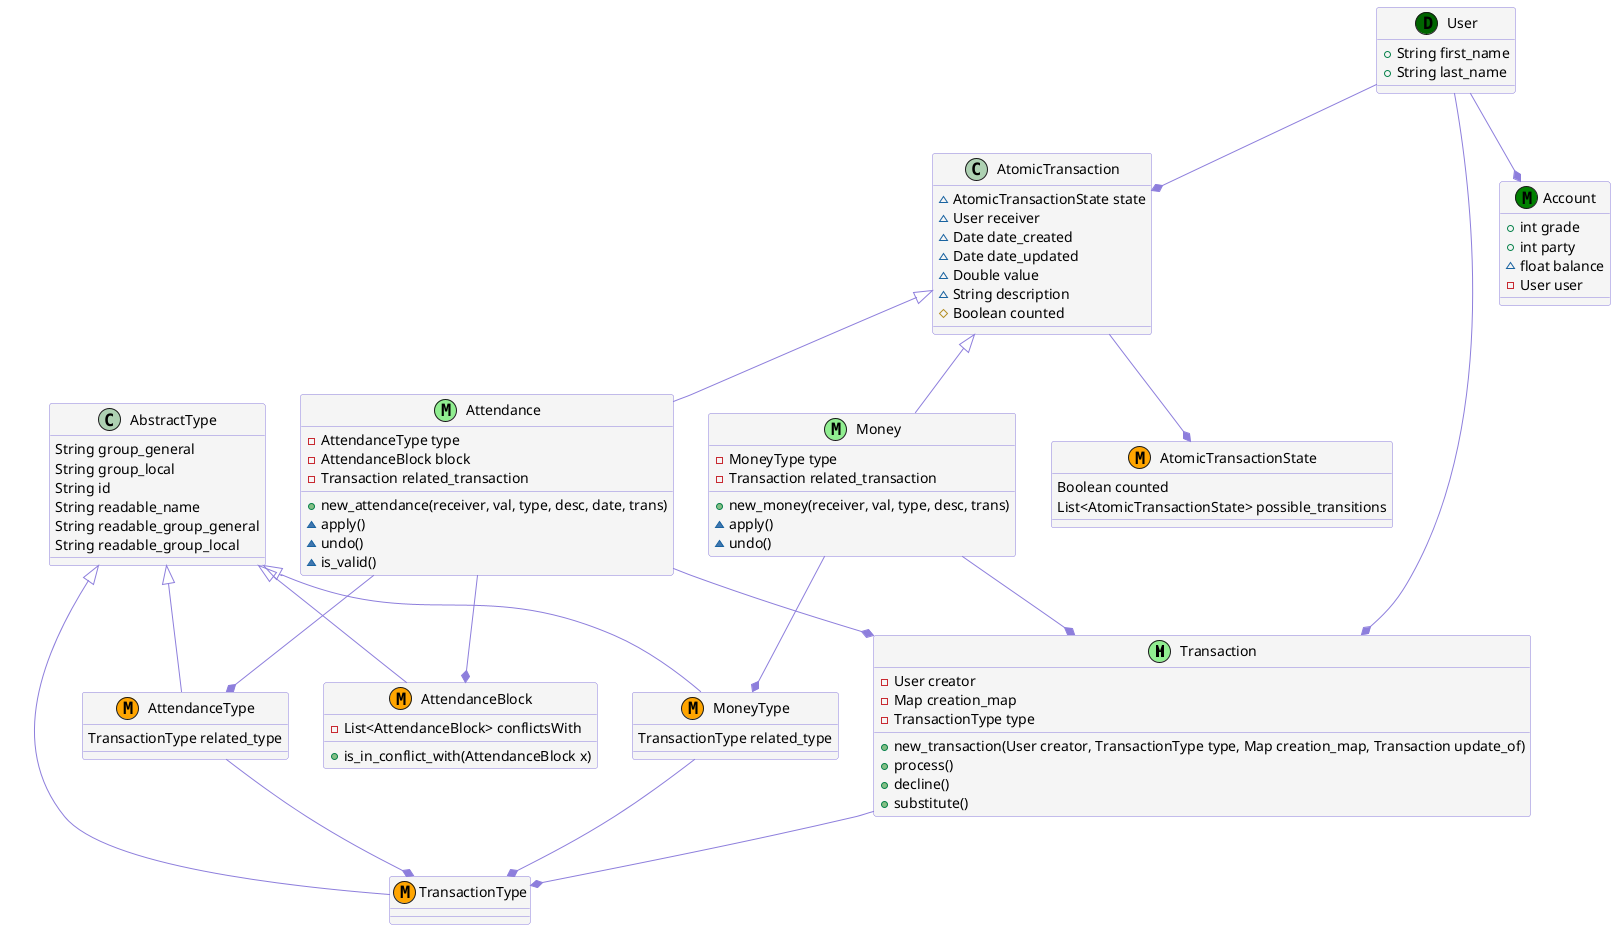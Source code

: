@startuml

skinparam class {
	BackgroundColor #f5f5f5
	ArrowColor #8d7edc
	BorderColor #8d7edc
}

class Transaction  << (M,lightgreen) >>{

- User creator
- Map creation_map
- TransactionType type

+ new_transaction(User creator, TransactionType type, Map creation_map, Transaction update_of)
+ process()
+ decline()
+ substitute()

}

Class Money  << (M,lightgreen) >> {
- MoneyType type
- Transaction related_transaction

+ new_money(receiver, val, type, desc, trans)
~ apply()
~ undo()
}

Class Attendance  << (M,lightgreen) >> {
- AttendanceType type
- AttendanceBlock block
- Transaction related_transaction

+ new_attendance(receiver, val, type, desc, date, trans)
~ apply()
~ undo()
~ is_valid()
}


class AtomicTransaction{
 ~ AtomicTransactionState state
 ~ User receiver
 ~ Date date_created
 ~ Date date_updated
 ~ Double value
 ~ String description
 # Boolean counted
}

class AttendanceBlock  << (M,orange) >>{

-  List<AttendanceBlock> conflictsWith

+ is_in_conflict_with(AttendanceBlock x)
}

class TransactionType << (M,orange) >> {
}

class AbstractType{
String group_general
String group_local
String id
String readable_name
String readable_group_general
String readable_group_local
}

class AttendanceType << (M,orange) >> {
TransactionType related_type
}

class MoneyType << (M,orange) >> {
TransactionType related_type
}


class AtomicTransactionState << (M,orange) >> {
Boolean counted
List<AtomicTransactionState> possible_transitions

}

class User << (D,darkgreen) >>{
+ String first_name
+ String last_name
}


class Account << (M, green) >>{
+ int grade
+ int party
~ float balance
- User user
}

Money -up-|> AtomicTransaction
Attendance -up-|> AtomicTransaction


MoneyType -up-|> AbstractType
AttendanceType -up-|> AbstractType
AttendanceBlock -up-|> AbstractType
TransactionType -up-|> AbstractType


Money --* MoneyType
Attendance --* AttendanceType
Attendance --* AttendanceBlock
AtomicTransaction --* AtomicTransactionState

Money --* Transaction
Attendance --* Transaction
Transaction --* TransactionType


MoneyType --* TransactionType
AttendanceType --* TransactionType

User --* Account
User --* Transaction
User --* AtomicTransaction


@enduml